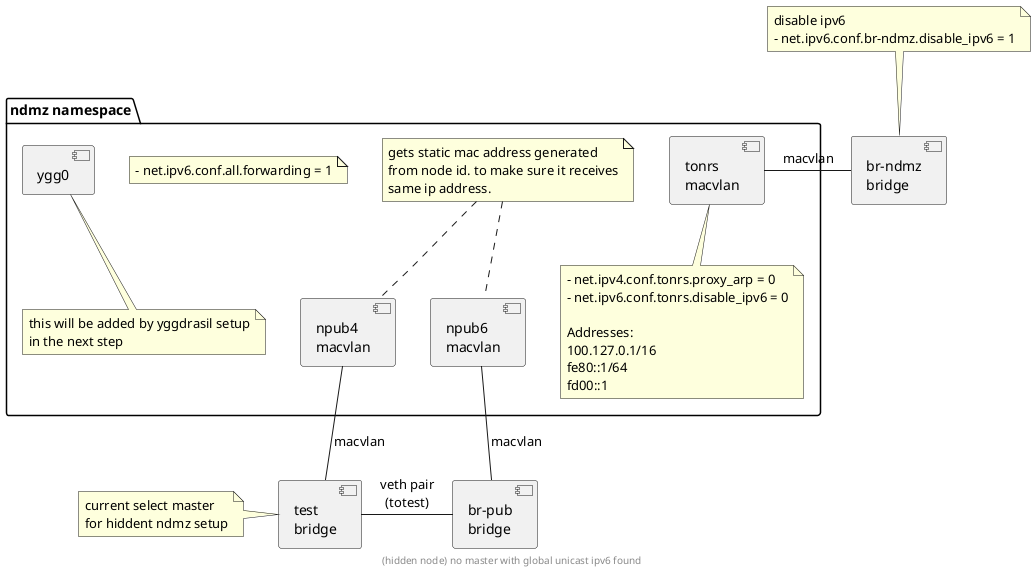 @startuml
[test\nbridge] as test
note left of test
current select master
for hiddent ndmz setup
end note
[br-pub\nbridge] as brpub
[br-ndmz\nbridge] as brndmz
note top of brndmz
disable ipv6
- net.ipv6.conf.br-ndmz.disable_ipv6 = 1
end note
brpub -left- test : veth pair\n(totest)

package "ndmz namespace" {
    [tonrs\nmacvlan] as tonrs
    note bottom of tonrs
    - net.ipv4.conf.tonrs.proxy_arp = 0
    - net.ipv6.conf.tonrs.disable_ipv6 = 0

    Addresses:
    100.127.0.1/16
    fe80::1/64
    fd00::1
    end note
    tonrs - brndmz: macvlan

    [npub6\nmacvlan] as npub6
    npub6 -right- brpub: macvlan

    [npub4\nmacvlan] as npub4
    npub4 -down- test: macvlan

    note as MAC
    gets static mac address generated
    from node id. to make sure it receives
    same ip address.
    end note

    MAC .. npub4
    MAC .. npub6

    note as setup
    - net.ipv6.conf.all.forwarding = 1
    end note

    [ygg0]
    note bottom of ygg0
    this will be added by yggdrasil setup
    in the next step
    end note
}

footer (hidden node) no master with global unicast ipv6 found
@enduml
